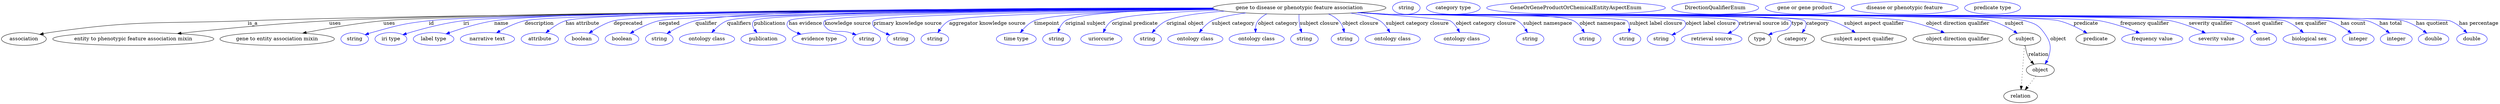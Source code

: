 digraph {
	graph [bb="0,0,6955.4,283"];
	node [label="\N"];
	"gene to disease or phenotypic feature association"	[height=0.5,
		label="gene to disease or phenotypic feature association",
		pos="3615.4,265",
		width=6.698];
	association	[height=0.5,
		pos="62.394,178",
		width=1.7332];
	"gene to disease or phenotypic feature association" -> association	[label=is_a,
		lp="700.39,221.5",
		pos="e,106.72,190.73 3376.4,262.62 2774.6,258.9 1207.7,247.69 686.39,229 440.78,220.2 377.56,231.7 134.39,196 128.61,195.15 122.62,194.07 \
116.66,192.86"];
	"entity to phenotypic feature association mixin"	[height=0.5,
		pos="367.39,178",
		width=6.2286];
	"gene to disease or phenotypic feature association" -> "entity to phenotypic feature association mixin"	[label=uses,
		lp="929.89,221.5",
		pos="e,490.53,193.05 3375.2,263.3 2806.2,261.27 1388.4,253.79 913.39,229 772.24,221.63 611.14,205.99 500.72,194.15"];
	"gene to entity association mixin"	[height=0.5,
		pos="768.39,178",
		width=4.4232];
	"gene to disease or phenotypic feature association" -> "gene to entity association mixin"	[label=uses,
		lp="1080.9,221.5",
		pos="e,839.47,194.16 3375.9,262.81 2785.3,259.59 1290.1,249.49 1064.4,229 991.16,222.35 908.75,207.85 849.51,196.16"];
	id	[color=blue,
		height=0.5,
		label=string,
		pos="984.39,178",
		width=1.0652];
	"gene to disease or phenotypic feature association" -> id	[color=blue,
		label=id,
		lp="1198.4,221.5",
		pos="e,1013.4,189.98 3375.3,263.13 2805.7,260.69 1403.9,252.37 1191.4,229 1119.7,221.11 1101.9,215.43 1032.4,196 1029.3,195.13 1026.1,\
194.17 1022.9,193.15",
		style=solid];
	iri	[color=blue,
		height=0.5,
		label="iri type",
		pos="1085.4,178",
		width=1.2277];
	"gene to disease or phenotypic feature association" -> iri	[color=blue,
		label=iri,
		lp="1295.4,221.5",
		pos="e,1118.5,189.94 3375.4,263.15 2822.4,260.8 1490.1,252.73 1287.4,229 1231.5,222.46 1168.8,205.36 1128.3,192.98",
		style=solid];
	name	[color=blue,
		height=0.5,
		label="label type",
		pos="1204.4,178",
		width=1.5707];
	"gene to disease or phenotypic feature association" -> name	[color=blue,
		label=name,
		lp="1392.4,221.5",
		pos="e,1238.8,192.28 3374.6,263.96 2835.9,263.34 1565.6,258.69 1372.4,229 1329.3,222.38 1281.8,207.49 1248.3,195.68",
		style=solid];
	description	[color=blue,
		height=0.5,
		label="narrative text",
		pos="1354.4,178",
		width=2.0943];
	"gene to disease or phenotypic feature association" -> description	[color=blue,
		label=description,
		lp="1497.9,221.5",
		pos="e,1379.5,195.03 3375.9,262.89 2833.1,260 1549.2,250.89 1457.4,229 1433,223.19 1407.7,210.98 1388.2,200.08",
		style=solid];
	"has attribute"	[color=blue,
		height=0.5,
		label=attribute,
		pos="1499.4,178",
		width=1.4443];
	"gene to disease or phenotypic feature association" -> "has attribute"	[color=blue,
		label="has attribute",
		lp="1618.4,221.5",
		pos="e,1516.4,195.23 3374.9,263.61 2852.9,262.27 1655.7,256.21 1571.4,229 1554.2,223.44 1537.4,212.26 1524.4,201.87",
		style=solid];
	deprecated	[color=blue,
		height=0.5,
		label=boolean,
		pos="1616.4,178",
		width=1.2999];
	"gene to disease or phenotypic feature association" -> deprecated	[color=blue,
		label=deprecated,
		lp="1745.9,221.5",
		pos="e,1636.7,194.28 3376,262.72 2881.1,259.66 1784.5,250.48 1705.4,229 1683.9,223.16 1662,211 1645.4,200.13",
		style=solid];
	negated	[color=blue,
		height=0.5,
		label=boolean,
		pos="1728.4,178",
		width=1.2999];
	"gene to disease or phenotypic feature association" -> negated	[color=blue,
		label=negated,
		lp="1859.4,221.5",
		pos="e,1751.2,193.8 3377.1,262.06 2908.1,257.86 1904.1,246.85 1830.4,229 1805.4,222.95 1779.4,210.09 1759.9,198.94",
		style=solid];
	qualifier	[color=blue,
		height=0.5,
		label=string,
		pos="1831.4,178",
		width=1.0652];
	"gene to disease or phenotypic feature association" -> qualifier	[color=blue,
		label=qualifier,
		lp="1962.4,221.5",
		pos="e,1852.8,193.07 3374.2,264.79 2942.1,265.36 2068.2,262.28 1932.4,229 1907.1,222.81 1880.9,209.57 1861.5,198.26",
		style=solid];
	qualifiers	[color=blue,
		height=0.5,
		label="ontology class",
		pos="1964.4,178",
		width=2.1304];
	"gene to disease or phenotypic feature association" -> qualifiers	[color=blue,
		label=qualifiers,
		lp="2053.9,221.5",
		pos="e,1977.6,195.88 3375.3,263.09 2945.1,260.84 2082.1,253.32 2020.4,229 2006.7,223.59 1994.1,213.2 1984.4,203.28",
		style=solid];
	publications	[color=blue,
		height=0.5,
		label=publication,
		pos="2121.4,178",
		width=1.7332];
	"gene to disease or phenotypic feature association" -> publications	[color=blue,
		label=publications,
		lp="2139.4,221.5",
		pos="e,2103.5,195.39 3375.9,262.74 2953.2,259.93 2117.4,251.54 2095.4,229 2088.3,221.79 2091.2,212.28 2097.1,203.49",
		style=solid];
	"has evidence"	[color=blue,
		height=0.5,
		label="evidence type",
		pos="2277.4,178",
		width=2.0943];
	"gene to disease or phenotypic feature association" -> "has evidence"	[color=blue,
		label="has evidence",
		lp="2238.9,221.5",
		pos="e,2226.1,191.35 3376.6,262.34 2976.7,258.99 2212.8,249.87 2192.4,229 2178.5,214.79 2194.7,203.2 2216.5,194.77",
		style=solid];
	"knowledge source"	[color=blue,
		height=0.5,
		label=string,
		pos="2409.4,178",
		width=1.0652];
	"gene to disease or phenotypic feature association" -> "knowledge source"	[color=blue,
		label="knowledge source",
		lp="2356.9,221.5",
		pos="e,2380.1,189.83 3377.7,261.88 3001.9,257.95 2311,248.15 2292.4,229 2287.7,224.22 2288.3,219.28 2292.4,214 2311.8,188.92 2331.1,205.3 \
2361.4,196 2364.3,195.1 2367.4,194.12 2370.4,193.11",
		style=solid];
	"primary knowledge source"	[color=blue,
		height=0.5,
		label=string,
		pos="2504.4,178",
		width=1.0652];
	"gene to disease or phenotypic feature association" -> "primary knowledge source"	[color=blue,
		label="primary knowledge source",
		lp="2523.4,221.5",
		pos="e,2473.9,189.23 3379.6,261.14 3038.2,256.42 2444.7,245.83 2428.4,229 2423.8,224.22 2424.8,219.61 2428.4,214 2432.9,207 2448.6,199.25 \
2464.5,192.84",
		style=solid];
	"aggregator knowledge source"	[color=blue,
		height=0.5,
		label=string,
		pos="2599.4,178",
		width=1.0652];
	"gene to disease or phenotypic feature association" -> "aggregator knowledge source"	[color=blue,
		label="aggregator knowledge source",
		lp="2745.9,221.5",
		pos="e,2607.7,195.7 3381.7,260.5 3103.5,255.6 2672,245.42 2639.4,229 2628.6,223.57 2619.8,213.73 2613.2,204.21",
		style=solid];
	timepoint	[color=blue,
		height=0.5,
		label="time type",
		pos="2826.4,178",
		width=1.5346];
	"gene to disease or phenotypic feature association" -> timepoint	[color=blue,
		label=timepoint,
		lp="2911.4,221.5",
		pos="e,2837.8,195.72 3379,261.29 3180.3,257.62 2921.7,249.02 2876.4,229 2863.9,223.49 2852.9,213.37 2844.4,203.66",
		style=solid];
	"original subject"	[color=blue,
		height=0.5,
		label=string,
		pos="2938.4,178",
		width=1.0652];
	"gene to disease or phenotypic feature association" -> "original subject"	[color=blue,
		label="original subject",
		lp="3019.4,221.5",
		pos="e,2942.3,196.4 3376,262.72 3204.5,259.85 2997.9,251.65 2963.4,229 2955.2,223.61 2949.5,214.65 2945.7,205.79",
		style=solid];
	"original predicate"	[color=blue,
		height=0.5,
		label=uriorcurie,
		pos="3063.4,178",
		width=1.5887];
	"gene to disease or phenotypic feature association" -> "original predicate"	[color=blue,
		label="original predicate",
		lp="3156.9,221.5",
		pos="e,3068.8,195.94 3390.1,258.53 3260.9,253.7 3119.3,244.85 3093.4,229 3084.4,223.51 3077.8,214.24 3073.1,205.17",
		style=solid];
	"original object"	[color=blue,
		height=0.5,
		label=string,
		pos="3192.4,178",
		width=1.0652];
	"gene to disease or phenotypic feature association" -> "original object"	[color=blue,
		label="original object",
		lp="3296.9,221.5",
		pos="e,3204.8,195.51 3406.9,255.94 3339.9,250.85 3275.3,242.54 3245.4,229 3232.5,223.15 3220.7,212.84 3211.6,203.1",
		style=solid];
	"subject category"	[color=blue,
		height=0.5,
		label="ontology class",
		pos="3325.4,178",
		width=2.1304];
	"gene to disease or phenotypic feature association" -> "subject category"	[color=blue,
		label="subject category",
		lp="3430.9,221.5",
		pos="e,3336.5,196.24 3466.3,250.82 3426.2,245.47 3389,238.3 3371.4,229 3360.3,223.13 3350.4,213.47 3342.7,204.19",
		style=solid];
	"object category"	[color=blue,
		height=0.5,
		label="ontology class",
		pos="3496.4,178",
		width=2.1304];
	"gene to disease or phenotypic feature association" -> "object category"	[color=blue,
		label="object category",
		lp="3555.9,221.5",
		pos="e,3493.3,196.05 3524.5,248.28 3515.3,243.42 3506.9,237.13 3500.4,229 3495.3,222.68 3493.4,214.34 3493,206.28",
		style=solid];
	"subject closure"	[color=blue,
		height=0.5,
		label=string,
		pos="3629.4,178",
		width=1.0652];
	"gene to disease or phenotypic feature association" -> "subject closure"	[color=blue,
		label="subject closure",
		lp="3670.9,221.5",
		pos="e,3621.9,195.76 3614.3,246.73 3614.1,237.03 3614.4,224.75 3616.4,214 3616.9,211.13 3617.7,208.19 3618.6,205.3",
		style=solid];
	"object closure"	[color=blue,
		height=0.5,
		label=string,
		pos="3742.4,178",
		width=1.0652];
	"gene to disease or phenotypic feature association" -> "object closure"	[color=blue,
		label="object closure",
		lp="3785.4,221.5",
		pos="e,3740.5,196.38 3696.7,247.93 3707.3,243.17 3717.2,237 3725.4,229 3731.6,222.88 3735.6,214.4 3738.1,206.15",
		style=solid];
	"subject category closure"	[color=blue,
		height=0.5,
		label="ontology class",
		pos="3875.4,178",
		width=2.1304];
	"gene to disease or phenotypic feature association" -> "subject category closure"	[color=blue,
		label="subject category closure",
		lp="3943.9,221.5",
		pos="e,3867.5,196.15 3757.9,250.45 3792.8,245.19 3824.5,238.17 3839.4,229 3848.8,223.21 3856.5,213.92 3862.3,204.92",
		style=solid];
	"object category closure"	[color=blue,
		height=0.5,
		label="ontology class",
		pos="4068.4,178",
		width=2.1304];
	"gene to disease or phenotypic feature association" -> "object category closure"	[color=blue,
		label="object category closure",
		lp="4134.9,221.5",
		pos="e,4061.7,196.41 3780.6,251.87 3895.7,243.16 4029.7,232.38 4035.4,229 4044.6,223.57 4051.7,214.48 4056.9,205.53",
		style=solid];
	"subject namespace"	[color=blue,
		height=0.5,
		label=string,
		pos="4258.4,178",
		width=1.0652];
	"gene to disease or phenotypic feature association" -> "subject namespace"	[color=blue,
		label="subject namespace",
		lp="4307.4,221.5",
		pos="e,4251,196.08 3784.1,252.12 3811.3,250.33 3839.1,248.56 3865.4,247 3905,244.65 4187.5,247.99 4222.4,229 4232.3,223.63 4240.1,214.25 \
4245.9,205.06",
		style=solid];
	"object namespace"	[color=blue,
		height=0.5,
		label=string,
		pos="4417.4,178",
		width=1.0652];
	"gene to disease or phenotypic feature association" -> "object namespace"	[color=blue,
		label="object namespace",
		lp="4460.4,221.5",
		pos="e,4409.7,195.68 3781.4,251.94 3809.4,250.13 3838.2,248.4 3865.4,247 3922.5,244.06 4328.7,255.29 4379.4,229 4389.8,223.6 4398.2,213.91 \
4404.4,204.48",
		style=solid];
	"subject label closure"	[color=blue,
		height=0.5,
		label=string,
		pos="4528.4,178",
		width=1.0652];
	"gene to disease or phenotypic feature association" -> "subject label closure"	[color=blue,
		label="subject label closure",
		lp="4609.4,221.5",
		pos="e,4533.8,196.08 3780.1,251.84 3808.5,250.02 3837.8,248.31 3865.4,247 3883.8,246.12 4515.5,242.2 4528.4,229 4534.2,222.99 4535.7,\
214.38 4535.2,206",
		style=solid];
	"object label closure"	[color=blue,
		height=0.5,
		label=string,
		pos="4623.4,178",
		width=1.0652];
	"gene to disease or phenotypic feature association" -> "object label closure"	[color=blue,
		label="object label closure",
		lp="4761.9,221.5",
		pos="e,4653.5,189.28 3779.4,251.76 3808,249.94 3837.6,248.25 3865.4,247 3888.2,245.97 4671.4,245.33 4687.4,229 4700.5,215.63 4682.8,202.69 \
4662.7,193.32",
		style=solid];
	"retrieval source ids"	[color=blue,
		height=0.5,
		label="retrieval source",
		pos="4764.4,178",
		width=2.347];
	"gene to disease or phenotypic feature association" -> "retrieval source ids"	[color=blue,
		label="retrieval source ids",
		lp="4909.9,221.5",
		pos="e,4809.5,193.46 3778.7,251.73 3807.6,249.89 3837.4,248.21 3865.4,247 3892.3,245.84 4816.5,248.23 4835.4,229 4847,217.18 4835.6,206.3 \
4818.7,197.73",
		style=solid];
	type	[height=0.5,
		pos="4898.4,178",
		width=0.86659];
	"gene to disease or phenotypic feature association" -> type	[color=blue,
		label=type,
		lp="5003.4,221.5",
		pos="e,4923.1,189.27 3778.4,251.69 3807.4,249.85 3837.3,248.18 3865.4,247 3896.4,245.7 4961.6,251.14 4983.4,229 4988.1,224.25 4987.1,\
219.54 4983.4,214 4971.6,196.46 4958.9,204.05 4939.4,196 4937.2,195.08 4934.9,194.14 4932.6,193.18",
		style=solid];
	category	[height=0.5,
		pos="4999.4,178",
		width=1.4263];
	"gene to disease or phenotypic feature association" -> category	[color=blue,
		label=category,
		lp="5059.9,221.5",
		pos="e,5015.9,195.04 3778,251.7 3807.1,249.86 3837.1,248.18 3865.4,247 3897.5,245.66 5000.8,251.92 5023.4,229 5030.5,221.82 5027.7,212.17 \
5022.1,203.25",
		style=solid];
	"subject aspect qualifier"	[height=0.5,
		pos="5187.4,178",
		width=3.3039];
	"gene to disease or phenotypic feature association" -> "subject aspect qualifier"	[color=blue,
		label="subject aspect qualifier",
		lp="5216.9,221.5",
		pos="e,5164.1,195.77 3778,251.68 3807.1,249.84 3837.1,248.17 3865.4,247 3933.7,244.18 5029.3,246.32 5095.4,229 5116.8,223.39 5138.7,211.8 \
5155.7,201.2",
		style=solid];
	"object direction qualifier"	[height=0.5,
		pos="5449.4,178",
		width=3.4664];
	"gene to disease or phenotypic feature association" -> "object direction qualifier"	[color=blue,
		label="object direction qualifier",
		lp="5449.4,221.5",
		pos="e,5412.7,195.32 3777.7,251.65 3806.9,249.8 3837,248.14 3865.4,247 4025.2,240.57 5146.9,256.41 5304.4,229 5338.4,223.08 5375.2,210.32 \
5403.2,199.18",
		style=solid];
	subject	[height=0.5,
		pos="5636.4,178",
		width=1.2277];
	"gene to disease or phenotypic feature association" -> subject	[color=blue,
		label=subject,
		lp="5606.4,221.5",
		pos="e,5615.3,193.85 3777.4,251.63 3806.7,249.78 3836.9,248.12 3865.4,247 3958.4,243.34 5451.1,251.82 5541.4,229 5564.6,223.13 5588.5,\
210.54 5606.5,199.46",
		style=solid];
	object	[height=0.5,
		pos="5679.4,91",
		width=1.0832];
	"gene to disease or phenotypic feature association" -> object	[color=blue,
		label=object,
		lp="5729.4,178",
		pos="e,5692.8,108.09 3777,251.64 3806.4,249.78 3836.8,248.12 3865.4,247 3963.7,243.16 5541.9,256.53 5636.4,229 5663,221.24 5673.2,218.5 \
5689.4,196 5707.7,170.69 5711.3,156.9 5702.4,127 5701.4,123.55 5699.9,120.13 5698.1,116.85",
		style=solid];
	predicate	[height=0.5,
		pos="5833.4,178",
		width=1.5165];
	"gene to disease or phenotypic feature association" -> predicate	[color=blue,
		label=predicate,
		lp="5806.4,221.5",
		pos="e,5809.6,194.35 3777,251.63 3806.4,249.77 3836.8,248.11 3865.4,247 3968.9,242.98 5629.5,252.7 5730.4,229 5755.3,223.15 5781.2,210.56 \
5800.8,199.47",
		style=solid];
	"frequency qualifier"	[color=blue,
		height=0.5,
		label="frequency value",
		pos="5991.4,178",
		width=2.3651];
	"gene to disease or phenotypic feature association" -> "frequency qualifier"	[color=blue,
		label="frequency qualifier",
		lp="5970.4,221.5",
		pos="e,5956.3,194.49 3777,251.61 3806.4,249.76 3836.8,248.1 3865.4,247 3975.3,242.77 5736,247.44 5844.4,229 5879.9,222.97 5918.3,209.64 \
5946.9,198.27",
		style=solid];
	"severity qualifier"	[color=blue,
		height=0.5,
		label="severity value",
		pos="6170.4,178",
		width=2.1123];
	"gene to disease or phenotypic feature association" -> "severity qualifier"	[color=blue,
		label="severity qualifier",
		lp="6154.4,221.5",
		pos="e,6139.8,194.62 3776.7,251.61 3806.2,249.75 3836.7,248.09 3865.4,247 3986.3,242.4 5923.6,251.88 6042.4,229 6073,223.1 6105.7,210.2 \
6130.4,198.98",
		style=solid];
	"onset qualifier"	[color=blue,
		height=0.5,
		label=onset,
		pos="6300.4,178",
		width=1.011];
	"gene to disease or phenotypic feature association" -> "onset qualifier"	[color=blue,
		label="onset qualifier",
		lp="6304.9,221.5",
		pos="e,6282.8,193.85 3776.7,251.6 3806.2,249.74 3836.7,248.08 3865.4,247 3930.7,244.53 6156.6,247.09 6219.4,229 6239.4,223.23 6259.4,\
210.99 6274.5,200.07",
		style=solid];
	"sex qualifier"	[color=blue,
		height=0.5,
		label="biological sex",
		pos="6428.4,178",
		width=2.0401];
	"gene to disease or phenotypic feature association" -> "sex qualifier"	[color=blue,
		label="sex qualifier",
		lp="6433.4,221.5",
		pos="e,6412,195.77 3776.7,251.59 3806.2,249.73 3836.7,248.08 3865.4,247 3934.7,244.4 6294.6,250.84 6360.4,229 6376.6,223.63 6392.1,212.84 \
6404.2,202.65",
		style=solid];
	"has count"	[color=blue,
		height=0.5,
		label=integer,
		pos="6564.4,178",
		width=1.2277];
	"gene to disease or phenotypic feature association" -> "has count"	[color=blue,
		label="has count",
		lp="6550.4,221.5",
		pos="e,6545.7,194.34 3776.7,251.58 3806.2,249.72 3836.7,248.07 3865.4,247 3938,244.28 6411.4,248.7 6481.4,229 6501.6,223.32 6521.8,211.33 \
6537.2,200.52",
		style=solid];
	"has total"	[color=blue,
		height=0.5,
		label=integer,
		pos="6670.4,178",
		width=1.2277];
	"gene to disease or phenotypic feature association" -> "has total"	[color=blue,
		label="has total",
		lp="6654.9,221.5",
		pos="e,6651.9,194.58 3776.4,251.6 3806,249.73 3836.6,248.07 3865.4,247 3941,244.18 6516.7,249.9 6589.4,229 6609,223.35 6628.6,211.49 \
6643.6,200.73",
		style=solid];
	"has quotient"	[color=blue,
		height=0.5,
		label=double,
		pos="6774.4,178",
		width=1.1735];
	"gene to disease or phenotypic feature association" -> "has quotient"	[color=blue,
		label="has quotient",
		lp="6770.4,221.5",
		pos="e,6755.4,194.35 3776.4,251.59 3806,249.72 3836.6,248.07 3865.4,247 3943.8,244.09 6614.8,250.06 6690.4,229 6710.9,223.28 6731.6,211.11 \
6747.2,200.22",
		style=solid];
	"has percentage"	[color=blue,
		height=0.5,
		label=double,
		pos="6881.4,178",
		width=1.1735];
	"gene to disease or phenotypic feature association" -> "has percentage"	[color=blue,
		label="has percentage",
		lp="6900.4,221.5",
		pos="e,6867.4,195.01 3776.4,251.58 3806,249.72 3836.6,248.07 3865.4,247 3906.4,245.48 6780.7,242.77 6819.4,229 6834.7,223.55 6849,212.57 \
6860,202.28",
		style=solid];
	association_type	[color=blue,
		height=0.5,
		label=string,
		pos="3912.4,265",
		width=1.0652];
	association_category	[color=blue,
		height=0.5,
		label="category type",
		pos="4043.4,265",
		width=2.0762];
	"gene to disease or phenotypic feature association_subject aspect qualifier"	[color=blue,
		height=0.5,
		label=GeneOrGeneProductOrChemicalEntityAspectEnum,
		pos="4385.4,265",
		width=6.9147];
	"gene to disease or phenotypic feature association_object direction qualifier"	[color=blue,
		height=0.5,
		label=DirectionQualifierEnum,
		pos="4773.4,265",
		width=3.358];
	subject -> object	[label=relation,
		lp="5674.4,134.5",
		pos="e,5661.5,107.23 5637.5,159.55 5638.7,149.57 5641.2,137.07 5646.4,127 5648.6,122.68 5651.5,118.52 5654.7,114.66"];
	relation	[height=0.5,
		pos="5624.4,18",
		width=1.2999];
	subject -> relation	[pos="e,5625.7,36.188 5635.1,159.79 5633,132.48 5629,78.994 5626.5,46.38",
		style=dotted];
	"gene to disease or phenotypic feature association_subject"	[color=blue,
		height=0.5,
		label="gene or gene product",
		pos="5022.4,265",
		width=3.0692];
	object -> relation	[pos="e,5637.2,35.54 5666.9,73.889 5660,64.939 5651.2,53.617 5643.4,43.584",
		style=dotted];
	"gene to disease or phenotypic feature association_object"	[color=blue,
		height=0.5,
		label="disease or phenotypic feature",
		pos="5299.4,265",
		width=4.1344];
	"gene to disease or phenotypic feature association_predicate"	[color=blue,
		height=0.5,
		label="predicate type",
		pos="5544.4,265",
		width=2.1665];
}

